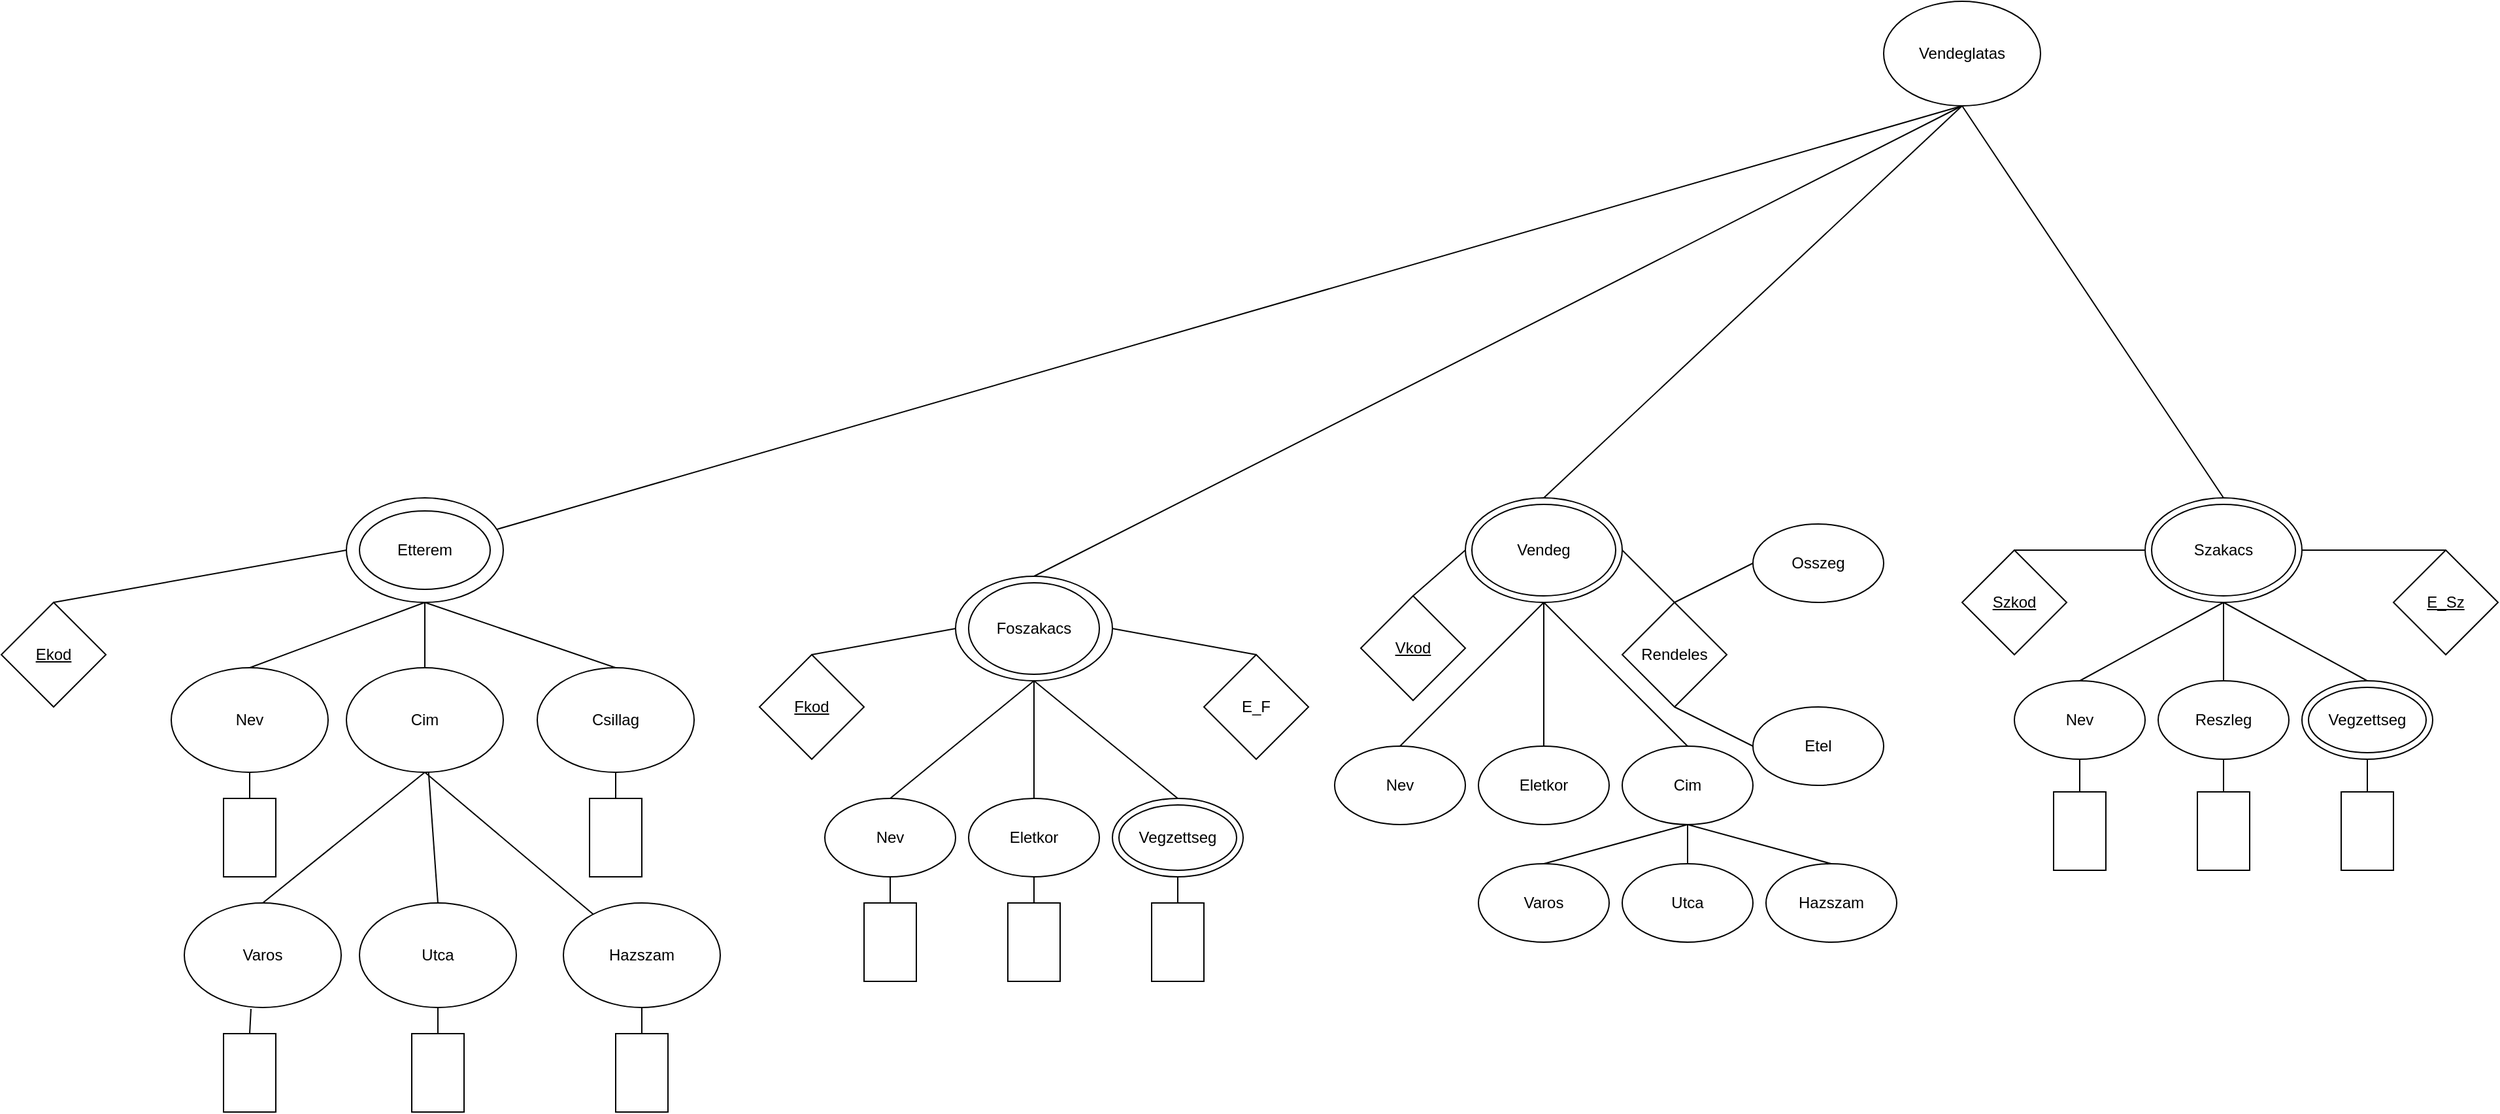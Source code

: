 <mxfile version="24.7.17">
  <diagram name="1 oldal" id="AN7t7Ss8iEj-UZnxhp5L">
    <mxGraphModel dx="2049" dy="2283" grid="1" gridSize="10" guides="1" tooltips="1" connect="1" arrows="1" fold="1" page="1" pageScale="1" pageWidth="827" pageHeight="1169" math="0" shadow="0">
      <root>
        <mxCell id="0" />
        <mxCell id="1" parent="0" />
        <mxCell id="NrB0j8px4sff5QS8ZG-y-1" value="Etterem" style="ellipse;whiteSpace=wrap;html=1;" vertex="1" parent="1">
          <mxGeometry x="354" y="150" width="120" height="80" as="geometry" />
        </mxCell>
        <mxCell id="NrB0j8px4sff5QS8ZG-y-2" value="Etterem" style="ellipse;whiteSpace=wrap;html=1;" vertex="1" parent="1">
          <mxGeometry x="364" y="160" width="100" height="60" as="geometry" />
        </mxCell>
        <mxCell id="NrB0j8px4sff5QS8ZG-y-3" value="&lt;u&gt;Ekod&lt;/u&gt;" style="rhombus;whiteSpace=wrap;html=1;" vertex="1" parent="1">
          <mxGeometry x="90" y="230" width="80" height="80" as="geometry" />
        </mxCell>
        <mxCell id="NrB0j8px4sff5QS8ZG-y-4" value="Cim" style="ellipse;whiteSpace=wrap;html=1;" vertex="1" parent="1">
          <mxGeometry x="354" y="280" width="120" height="80" as="geometry" />
        </mxCell>
        <mxCell id="NrB0j8px4sff5QS8ZG-y-5" value="Nev" style="ellipse;whiteSpace=wrap;html=1;" vertex="1" parent="1">
          <mxGeometry x="220" y="280" width="120" height="80" as="geometry" />
        </mxCell>
        <mxCell id="NrB0j8px4sff5QS8ZG-y-6" value="Csillag" style="ellipse;whiteSpace=wrap;html=1;" vertex="1" parent="1">
          <mxGeometry x="500" y="280" width="120" height="80" as="geometry" />
        </mxCell>
        <mxCell id="NrB0j8px4sff5QS8ZG-y-7" value="Hazszam" style="ellipse;whiteSpace=wrap;html=1;" vertex="1" parent="1">
          <mxGeometry x="520" y="460" width="120" height="80" as="geometry" />
        </mxCell>
        <mxCell id="NrB0j8px4sff5QS8ZG-y-8" value="Utca" style="ellipse;whiteSpace=wrap;html=1;" vertex="1" parent="1">
          <mxGeometry x="364" y="460" width="120" height="80" as="geometry" />
        </mxCell>
        <mxCell id="NrB0j8px4sff5QS8ZG-y-9" value="Varos" style="ellipse;whiteSpace=wrap;html=1;" vertex="1" parent="1">
          <mxGeometry x="230" y="460" width="120" height="80" as="geometry" />
        </mxCell>
        <mxCell id="NrB0j8px4sff5QS8ZG-y-10" value="" style="endArrow=none;html=1;rounded=0;entryX=0.5;entryY=1;entryDx=0;entryDy=0;exitX=0.5;exitY=0;exitDx=0;exitDy=0;" edge="1" parent="1" source="NrB0j8px4sff5QS8ZG-y-9" target="NrB0j8px4sff5QS8ZG-y-4">
          <mxGeometry width="50" height="50" relative="1" as="geometry">
            <mxPoint x="344" y="490" as="sourcePoint" />
            <mxPoint x="394" y="440" as="targetPoint" />
          </mxGeometry>
        </mxCell>
        <mxCell id="NrB0j8px4sff5QS8ZG-y-11" value="" style="endArrow=none;html=1;rounded=0;exitX=0.5;exitY=0;exitDx=0;exitDy=0;" edge="1" parent="1" source="NrB0j8px4sff5QS8ZG-y-8" target="NrB0j8px4sff5QS8ZG-y-4">
          <mxGeometry width="50" height="50" relative="1" as="geometry">
            <mxPoint x="390" y="430" as="sourcePoint" />
            <mxPoint x="440" y="380" as="targetPoint" />
          </mxGeometry>
        </mxCell>
        <mxCell id="NrB0j8px4sff5QS8ZG-y-12" value="" style="endArrow=none;html=1;rounded=0;exitX=0.5;exitY=1;exitDx=0;exitDy=0;" edge="1" parent="1" source="NrB0j8px4sff5QS8ZG-y-4" target="NrB0j8px4sff5QS8ZG-y-7">
          <mxGeometry width="50" height="50" relative="1" as="geometry">
            <mxPoint x="410" y="440" as="sourcePoint" />
            <mxPoint x="440" y="380" as="targetPoint" />
          </mxGeometry>
        </mxCell>
        <mxCell id="NrB0j8px4sff5QS8ZG-y-13" value="" style="endArrow=none;html=1;rounded=0;entryX=0.5;entryY=1;entryDx=0;entryDy=0;exitX=0.5;exitY=0;exitDx=0;exitDy=0;" edge="1" parent="1" source="NrB0j8px4sff5QS8ZG-y-6" target="NrB0j8px4sff5QS8ZG-y-1">
          <mxGeometry width="50" height="50" relative="1" as="geometry">
            <mxPoint x="390" y="430" as="sourcePoint" />
            <mxPoint x="440" y="380" as="targetPoint" />
          </mxGeometry>
        </mxCell>
        <mxCell id="NrB0j8px4sff5QS8ZG-y-14" value="" style="endArrow=none;html=1;rounded=0;entryX=0.5;entryY=1;entryDx=0;entryDy=0;exitX=0.5;exitY=0;exitDx=0;exitDy=0;" edge="1" parent="1" source="NrB0j8px4sff5QS8ZG-y-4" target="NrB0j8px4sff5QS8ZG-y-1">
          <mxGeometry width="50" height="50" relative="1" as="geometry">
            <mxPoint x="390" y="430" as="sourcePoint" />
            <mxPoint x="440" y="380" as="targetPoint" />
          </mxGeometry>
        </mxCell>
        <mxCell id="NrB0j8px4sff5QS8ZG-y-15" value="" style="endArrow=none;html=1;rounded=0;entryX=0.5;entryY=1;entryDx=0;entryDy=0;exitX=0.5;exitY=0;exitDx=0;exitDy=0;" edge="1" parent="1" source="NrB0j8px4sff5QS8ZG-y-5" target="NrB0j8px4sff5QS8ZG-y-1">
          <mxGeometry width="50" height="50" relative="1" as="geometry">
            <mxPoint x="390" y="430" as="sourcePoint" />
            <mxPoint x="440" y="380" as="targetPoint" />
          </mxGeometry>
        </mxCell>
        <mxCell id="NrB0j8px4sff5QS8ZG-y-16" value="" style="endArrow=none;html=1;rounded=0;entryX=0;entryY=0.5;entryDx=0;entryDy=0;exitX=0.5;exitY=0;exitDx=0;exitDy=0;" edge="1" parent="1" source="NrB0j8px4sff5QS8ZG-y-3" target="NrB0j8px4sff5QS8ZG-y-1">
          <mxGeometry width="50" height="50" relative="1" as="geometry">
            <mxPoint x="390" y="430" as="sourcePoint" />
            <mxPoint x="440" y="380" as="targetPoint" />
          </mxGeometry>
        </mxCell>
        <mxCell id="NrB0j8px4sff5QS8ZG-y-19" value="" style="rounded=0;whiteSpace=wrap;html=1;" vertex="1" parent="1">
          <mxGeometry x="540" y="380" width="40" height="60" as="geometry" />
        </mxCell>
        <mxCell id="NrB0j8px4sff5QS8ZG-y-20" value="" style="rounded=0;whiteSpace=wrap;html=1;" vertex="1" parent="1">
          <mxGeometry x="260" y="380" width="40" height="60" as="geometry" />
        </mxCell>
        <mxCell id="NrB0j8px4sff5QS8ZG-y-21" value="" style="rounded=0;whiteSpace=wrap;html=1;" vertex="1" parent="1">
          <mxGeometry x="260" y="560" width="40" height="60" as="geometry" />
        </mxCell>
        <mxCell id="NrB0j8px4sff5QS8ZG-y-22" value="" style="rounded=0;whiteSpace=wrap;html=1;" vertex="1" parent="1">
          <mxGeometry x="404" y="560" width="40" height="60" as="geometry" />
        </mxCell>
        <mxCell id="NrB0j8px4sff5QS8ZG-y-23" value="" style="rounded=0;whiteSpace=wrap;html=1;" vertex="1" parent="1">
          <mxGeometry x="560" y="560" width="40" height="60" as="geometry" />
        </mxCell>
        <mxCell id="NrB0j8px4sff5QS8ZG-y-24" value="" style="endArrow=none;html=1;rounded=0;exitX=0.5;exitY=0;exitDx=0;exitDy=0;entryX=0.425;entryY=1.013;entryDx=0;entryDy=0;entryPerimeter=0;" edge="1" parent="1" source="NrB0j8px4sff5QS8ZG-y-21" target="NrB0j8px4sff5QS8ZG-y-9">
          <mxGeometry width="50" height="50" relative="1" as="geometry">
            <mxPoint x="390" y="430" as="sourcePoint" />
            <mxPoint x="440" y="380" as="targetPoint" />
          </mxGeometry>
        </mxCell>
        <mxCell id="NrB0j8px4sff5QS8ZG-y-25" value="" style="endArrow=none;html=1;rounded=0;exitX=0.5;exitY=0;exitDx=0;exitDy=0;entryX=0.5;entryY=1;entryDx=0;entryDy=0;" edge="1" parent="1" source="NrB0j8px4sff5QS8ZG-y-22" target="NrB0j8px4sff5QS8ZG-y-8">
          <mxGeometry width="50" height="50" relative="1" as="geometry">
            <mxPoint x="390" y="430" as="sourcePoint" />
            <mxPoint x="440" y="380" as="targetPoint" />
          </mxGeometry>
        </mxCell>
        <mxCell id="NrB0j8px4sff5QS8ZG-y-26" value="" style="endArrow=none;html=1;rounded=0;entryX=0.5;entryY=1;entryDx=0;entryDy=0;exitX=0.5;exitY=0;exitDx=0;exitDy=0;" edge="1" parent="1" source="NrB0j8px4sff5QS8ZG-y-23" target="NrB0j8px4sff5QS8ZG-y-7">
          <mxGeometry width="50" height="50" relative="1" as="geometry">
            <mxPoint x="510" y="590" as="sourcePoint" />
            <mxPoint x="560" y="540" as="targetPoint" />
          </mxGeometry>
        </mxCell>
        <mxCell id="NrB0j8px4sff5QS8ZG-y-27" value="" style="endArrow=none;html=1;rounded=0;exitX=0.5;exitY=0;exitDx=0;exitDy=0;entryX=0.5;entryY=1;entryDx=0;entryDy=0;" edge="1" parent="1" source="NrB0j8px4sff5QS8ZG-y-19" target="NrB0j8px4sff5QS8ZG-y-6">
          <mxGeometry width="50" height="50" relative="1" as="geometry">
            <mxPoint x="484" y="410" as="sourcePoint" />
            <mxPoint x="534" y="360" as="targetPoint" />
          </mxGeometry>
        </mxCell>
        <mxCell id="NrB0j8px4sff5QS8ZG-y-28" value="" style="endArrow=none;html=1;rounded=0;exitX=0.5;exitY=0;exitDx=0;exitDy=0;entryX=0.5;entryY=1;entryDx=0;entryDy=0;" edge="1" parent="1" source="NrB0j8px4sff5QS8ZG-y-20" target="NrB0j8px4sff5QS8ZG-y-5">
          <mxGeometry width="50" height="50" relative="1" as="geometry">
            <mxPoint x="314" y="390" as="sourcePoint" />
            <mxPoint x="364" y="340" as="targetPoint" />
          </mxGeometry>
        </mxCell>
        <mxCell id="NrB0j8px4sff5QS8ZG-y-31" value="Vendeglatas" style="ellipse;whiteSpace=wrap;html=1;" vertex="1" parent="1">
          <mxGeometry x="1530" y="-230" width="120" height="80" as="geometry" />
        </mxCell>
        <mxCell id="NrB0j8px4sff5QS8ZG-y-32" value="" style="endArrow=none;html=1;rounded=0;entryX=0.5;entryY=1;entryDx=0;entryDy=0;" edge="1" parent="1" source="NrB0j8px4sff5QS8ZG-y-1" target="NrB0j8px4sff5QS8ZG-y-31">
          <mxGeometry width="50" height="50" relative="1" as="geometry">
            <mxPoint x="500" y="140" as="sourcePoint" />
            <mxPoint x="550" y="90" as="targetPoint" />
          </mxGeometry>
        </mxCell>
        <mxCell id="NrB0j8px4sff5QS8ZG-y-33" value="" style="ellipse;whiteSpace=wrap;html=1;" vertex="1" parent="1">
          <mxGeometry x="820" y="210" width="120" height="80" as="geometry" />
        </mxCell>
        <mxCell id="NrB0j8px4sff5QS8ZG-y-34" value="Foszakacs" style="ellipse;whiteSpace=wrap;html=1;" vertex="1" parent="1">
          <mxGeometry x="830" y="215" width="100" height="70" as="geometry" />
        </mxCell>
        <mxCell id="NrB0j8px4sff5QS8ZG-y-35" value="&lt;u&gt;Fkod&lt;/u&gt;" style="rhombus;whiteSpace=wrap;html=1;" vertex="1" parent="1">
          <mxGeometry x="670" y="270" width="80" height="80" as="geometry" />
        </mxCell>
        <mxCell id="NrB0j8px4sff5QS8ZG-y-36" value="" style="endArrow=none;html=1;rounded=0;exitX=0.5;exitY=0;exitDx=0;exitDy=0;entryX=0;entryY=0.5;entryDx=0;entryDy=0;" edge="1" parent="1" source="NrB0j8px4sff5QS8ZG-y-35" target="NrB0j8px4sff5QS8ZG-y-33">
          <mxGeometry width="50" height="50" relative="1" as="geometry">
            <mxPoint x="810" y="230" as="sourcePoint" />
            <mxPoint x="860" y="180" as="targetPoint" />
          </mxGeometry>
        </mxCell>
        <mxCell id="NrB0j8px4sff5QS8ZG-y-37" value="E_F" style="rhombus;whiteSpace=wrap;html=1;" vertex="1" parent="1">
          <mxGeometry x="1010" y="270" width="80" height="80" as="geometry" />
        </mxCell>
        <mxCell id="NrB0j8px4sff5QS8ZG-y-38" value="" style="endArrow=none;html=1;rounded=0;entryX=0.5;entryY=0;entryDx=0;entryDy=0;exitX=1;exitY=0.5;exitDx=0;exitDy=0;" edge="1" parent="1" source="NrB0j8px4sff5QS8ZG-y-33" target="NrB0j8px4sff5QS8ZG-y-37">
          <mxGeometry width="50" height="50" relative="1" as="geometry">
            <mxPoint x="810" y="230" as="sourcePoint" />
            <mxPoint x="860" y="180" as="targetPoint" />
          </mxGeometry>
        </mxCell>
        <mxCell id="NrB0j8px4sff5QS8ZG-y-41" value="" style="ellipse;whiteSpace=wrap;html=1;" vertex="1" parent="1">
          <mxGeometry x="940" y="380" width="100" height="60" as="geometry" />
        </mxCell>
        <mxCell id="NrB0j8px4sff5QS8ZG-y-42" value="Eletkor" style="ellipse;whiteSpace=wrap;html=1;" vertex="1" parent="1">
          <mxGeometry x="830" y="380" width="100" height="60" as="geometry" />
        </mxCell>
        <mxCell id="NrB0j8px4sff5QS8ZG-y-43" value="Nev" style="ellipse;whiteSpace=wrap;html=1;" vertex="1" parent="1">
          <mxGeometry x="720" y="380" width="100" height="60" as="geometry" />
        </mxCell>
        <mxCell id="NrB0j8px4sff5QS8ZG-y-44" value="" style="endArrow=none;html=1;rounded=0;entryX=0.5;entryY=1;entryDx=0;entryDy=0;exitX=0.5;exitY=0;exitDx=0;exitDy=0;" edge="1" parent="1" source="NrB0j8px4sff5QS8ZG-y-43" target="NrB0j8px4sff5QS8ZG-y-33">
          <mxGeometry width="50" height="50" relative="1" as="geometry">
            <mxPoint x="810" y="400" as="sourcePoint" />
            <mxPoint x="860" y="350" as="targetPoint" />
          </mxGeometry>
        </mxCell>
        <mxCell id="NrB0j8px4sff5QS8ZG-y-45" value="" style="endArrow=none;html=1;rounded=0;entryX=0.5;entryY=1;entryDx=0;entryDy=0;exitX=0.5;exitY=0;exitDx=0;exitDy=0;" edge="1" parent="1" source="NrB0j8px4sff5QS8ZG-y-41" target="NrB0j8px4sff5QS8ZG-y-33">
          <mxGeometry width="50" height="50" relative="1" as="geometry">
            <mxPoint x="810" y="400" as="sourcePoint" />
            <mxPoint x="860" y="350" as="targetPoint" />
          </mxGeometry>
        </mxCell>
        <mxCell id="NrB0j8px4sff5QS8ZG-y-46" value="" style="endArrow=none;html=1;rounded=0;entryX=0.5;entryY=1;entryDx=0;entryDy=0;exitX=0.5;exitY=0;exitDx=0;exitDy=0;" edge="1" parent="1" source="NrB0j8px4sff5QS8ZG-y-42" target="NrB0j8px4sff5QS8ZG-y-33">
          <mxGeometry width="50" height="50" relative="1" as="geometry">
            <mxPoint x="810" y="400" as="sourcePoint" />
            <mxPoint x="860" y="350" as="targetPoint" />
          </mxGeometry>
        </mxCell>
        <mxCell id="NrB0j8px4sff5QS8ZG-y-47" value="Vegzettseg" style="ellipse;whiteSpace=wrap;html=1;" vertex="1" parent="1">
          <mxGeometry x="945" y="385" width="90" height="50" as="geometry" />
        </mxCell>
        <mxCell id="NrB0j8px4sff5QS8ZG-y-49" value="" style="rounded=0;whiteSpace=wrap;html=1;" vertex="1" parent="1">
          <mxGeometry x="970" y="460" width="40" height="60" as="geometry" />
        </mxCell>
        <mxCell id="NrB0j8px4sff5QS8ZG-y-50" value="" style="rounded=0;whiteSpace=wrap;html=1;" vertex="1" parent="1">
          <mxGeometry x="860" y="460" width="40" height="60" as="geometry" />
        </mxCell>
        <mxCell id="NrB0j8px4sff5QS8ZG-y-51" value="" style="rounded=0;whiteSpace=wrap;html=1;" vertex="1" parent="1">
          <mxGeometry x="750" y="460" width="40" height="60" as="geometry" />
        </mxCell>
        <mxCell id="NrB0j8px4sff5QS8ZG-y-52" value="" style="endArrow=none;html=1;rounded=0;exitX=0.5;exitY=0;exitDx=0;exitDy=0;entryX=0.5;entryY=1;entryDx=0;entryDy=0;" edge="1" parent="1" source="NrB0j8px4sff5QS8ZG-y-51" target="NrB0j8px4sff5QS8ZG-y-43">
          <mxGeometry width="50" height="50" relative="1" as="geometry">
            <mxPoint x="810" y="400" as="sourcePoint" />
            <mxPoint x="860" y="350" as="targetPoint" />
          </mxGeometry>
        </mxCell>
        <mxCell id="NrB0j8px4sff5QS8ZG-y-53" value="" style="endArrow=none;html=1;rounded=0;exitX=0.5;exitY=0;exitDx=0;exitDy=0;entryX=0.5;entryY=1;entryDx=0;entryDy=0;" edge="1" parent="1" source="NrB0j8px4sff5QS8ZG-y-50" target="NrB0j8px4sff5QS8ZG-y-42">
          <mxGeometry width="50" height="50" relative="1" as="geometry">
            <mxPoint x="810" y="400" as="sourcePoint" />
            <mxPoint x="860" y="350" as="targetPoint" />
          </mxGeometry>
        </mxCell>
        <mxCell id="NrB0j8px4sff5QS8ZG-y-54" value="" style="endArrow=none;html=1;rounded=0;exitX=0.5;exitY=0;exitDx=0;exitDy=0;entryX=0.5;entryY=1;entryDx=0;entryDy=0;" edge="1" parent="1" source="NrB0j8px4sff5QS8ZG-y-49" target="NrB0j8px4sff5QS8ZG-y-41">
          <mxGeometry width="50" height="50" relative="1" as="geometry">
            <mxPoint x="810" y="400" as="sourcePoint" />
            <mxPoint x="860" y="350" as="targetPoint" />
          </mxGeometry>
        </mxCell>
        <mxCell id="NrB0j8px4sff5QS8ZG-y-55" value="" style="endArrow=none;html=1;rounded=0;exitX=0.5;exitY=0;exitDx=0;exitDy=0;entryX=0.5;entryY=1;entryDx=0;entryDy=0;" edge="1" parent="1" source="NrB0j8px4sff5QS8ZG-y-33" target="NrB0j8px4sff5QS8ZG-y-31">
          <mxGeometry width="50" height="50" relative="1" as="geometry">
            <mxPoint x="830" y="215" as="sourcePoint" />
            <mxPoint x="1540" y="-145" as="targetPoint" />
          </mxGeometry>
        </mxCell>
        <mxCell id="NrB0j8px4sff5QS8ZG-y-56" value="" style="ellipse;whiteSpace=wrap;html=1;" vertex="1" parent="1">
          <mxGeometry x="1210" y="150" width="120" height="80" as="geometry" />
        </mxCell>
        <mxCell id="NrB0j8px4sff5QS8ZG-y-57" value="Vendeg" style="ellipse;whiteSpace=wrap;html=1;" vertex="1" parent="1">
          <mxGeometry x="1215" y="155" width="110" height="70" as="geometry" />
        </mxCell>
        <mxCell id="NrB0j8px4sff5QS8ZG-y-58" value="&lt;u&gt;Vkod&lt;/u&gt;" style="rhombus;whiteSpace=wrap;html=1;" vertex="1" parent="1">
          <mxGeometry x="1130" y="225" width="80" height="80" as="geometry" />
        </mxCell>
        <mxCell id="NrB0j8px4sff5QS8ZG-y-59" value="Rendeles" style="rhombus;whiteSpace=wrap;html=1;" vertex="1" parent="1">
          <mxGeometry x="1330" y="230" width="80" height="80" as="geometry" />
        </mxCell>
        <mxCell id="NrB0j8px4sff5QS8ZG-y-60" value="" style="endArrow=none;html=1;rounded=0;entryX=0;entryY=0.5;entryDx=0;entryDy=0;exitX=0.5;exitY=0;exitDx=0;exitDy=0;" edge="1" parent="1" source="NrB0j8px4sff5QS8ZG-y-58" target="NrB0j8px4sff5QS8ZG-y-56">
          <mxGeometry width="50" height="50" relative="1" as="geometry">
            <mxPoint x="1040" y="400" as="sourcePoint" />
            <mxPoint x="1090" y="350" as="targetPoint" />
          </mxGeometry>
        </mxCell>
        <mxCell id="NrB0j8px4sff5QS8ZG-y-61" value="" style="endArrow=none;html=1;rounded=0;entryX=1;entryY=0.5;entryDx=0;entryDy=0;exitX=0.5;exitY=0;exitDx=0;exitDy=0;" edge="1" parent="1" source="NrB0j8px4sff5QS8ZG-y-59" target="NrB0j8px4sff5QS8ZG-y-56">
          <mxGeometry width="50" height="50" relative="1" as="geometry">
            <mxPoint x="1040" y="400" as="sourcePoint" />
            <mxPoint x="1090" y="350" as="targetPoint" />
          </mxGeometry>
        </mxCell>
        <mxCell id="NrB0j8px4sff5QS8ZG-y-63" value="Eletkor" style="ellipse;whiteSpace=wrap;html=1;" vertex="1" parent="1">
          <mxGeometry x="1220" y="340" width="100" height="60" as="geometry" />
        </mxCell>
        <mxCell id="NrB0j8px4sff5QS8ZG-y-64" value="Nev" style="ellipse;whiteSpace=wrap;html=1;" vertex="1" parent="1">
          <mxGeometry x="1110" y="340" width="100" height="60" as="geometry" />
        </mxCell>
        <mxCell id="NrB0j8px4sff5QS8ZG-y-65" value="Cim" style="ellipse;whiteSpace=wrap;html=1;" vertex="1" parent="1">
          <mxGeometry x="1330" y="340" width="100" height="60" as="geometry" />
        </mxCell>
        <mxCell id="NrB0j8px4sff5QS8ZG-y-66" value="" style="endArrow=none;html=1;rounded=0;entryX=0.5;entryY=1;entryDx=0;entryDy=0;exitX=0.5;exitY=0;exitDx=0;exitDy=0;" edge="1" parent="1" source="NrB0j8px4sff5QS8ZG-y-64" target="NrB0j8px4sff5QS8ZG-y-56">
          <mxGeometry width="50" height="50" relative="1" as="geometry">
            <mxPoint x="1040" y="400" as="sourcePoint" />
            <mxPoint x="1090" y="350" as="targetPoint" />
          </mxGeometry>
        </mxCell>
        <mxCell id="NrB0j8px4sff5QS8ZG-y-67" value="" style="endArrow=none;html=1;rounded=0;entryX=0.5;entryY=1;entryDx=0;entryDy=0;exitX=0.5;exitY=0;exitDx=0;exitDy=0;" edge="1" parent="1" source="NrB0j8px4sff5QS8ZG-y-63" target="NrB0j8px4sff5QS8ZG-y-56">
          <mxGeometry width="50" height="50" relative="1" as="geometry">
            <mxPoint x="1040" y="400" as="sourcePoint" />
            <mxPoint x="1090" y="350" as="targetPoint" />
          </mxGeometry>
        </mxCell>
        <mxCell id="NrB0j8px4sff5QS8ZG-y-68" value="" style="endArrow=none;html=1;rounded=0;entryX=0.5;entryY=1;entryDx=0;entryDy=0;exitX=0.5;exitY=0;exitDx=0;exitDy=0;" edge="1" parent="1" source="NrB0j8px4sff5QS8ZG-y-65" target="NrB0j8px4sff5QS8ZG-y-56">
          <mxGeometry width="50" height="50" relative="1" as="geometry">
            <mxPoint x="1040" y="400" as="sourcePoint" />
            <mxPoint x="1090" y="350" as="targetPoint" />
          </mxGeometry>
        </mxCell>
        <mxCell id="NrB0j8px4sff5QS8ZG-y-69" value="Hazszam" style="ellipse;whiteSpace=wrap;html=1;" vertex="1" parent="1">
          <mxGeometry x="1440" y="430" width="100" height="60" as="geometry" />
        </mxCell>
        <mxCell id="NrB0j8px4sff5QS8ZG-y-70" value="Varos" style="ellipse;whiteSpace=wrap;html=1;" vertex="1" parent="1">
          <mxGeometry x="1220" y="430" width="100" height="60" as="geometry" />
        </mxCell>
        <mxCell id="NrB0j8px4sff5QS8ZG-y-71" value="Utca" style="ellipse;whiteSpace=wrap;html=1;" vertex="1" parent="1">
          <mxGeometry x="1330" y="430" width="100" height="60" as="geometry" />
        </mxCell>
        <mxCell id="NrB0j8px4sff5QS8ZG-y-72" value="" style="endArrow=none;html=1;rounded=0;entryX=0.5;entryY=1;entryDx=0;entryDy=0;exitX=0.5;exitY=0;exitDx=0;exitDy=0;" edge="1" parent="1" source="NrB0j8px4sff5QS8ZG-y-70" target="NrB0j8px4sff5QS8ZG-y-65">
          <mxGeometry width="50" height="50" relative="1" as="geometry">
            <mxPoint x="1040" y="400" as="sourcePoint" />
            <mxPoint x="1090" y="350" as="targetPoint" />
          </mxGeometry>
        </mxCell>
        <mxCell id="NrB0j8px4sff5QS8ZG-y-73" value="" style="endArrow=none;html=1;rounded=0;entryX=0.5;entryY=1;entryDx=0;entryDy=0;exitX=0.5;exitY=0;exitDx=0;exitDy=0;" edge="1" parent="1" source="NrB0j8px4sff5QS8ZG-y-69" target="NrB0j8px4sff5QS8ZG-y-65">
          <mxGeometry width="50" height="50" relative="1" as="geometry">
            <mxPoint x="1040" y="400" as="sourcePoint" />
            <mxPoint x="1090" y="350" as="targetPoint" />
          </mxGeometry>
        </mxCell>
        <mxCell id="NrB0j8px4sff5QS8ZG-y-74" value="" style="endArrow=none;html=1;rounded=0;entryX=0.5;entryY=1;entryDx=0;entryDy=0;exitX=0.5;exitY=0;exitDx=0;exitDy=0;" edge="1" parent="1" source="NrB0j8px4sff5QS8ZG-y-71" target="NrB0j8px4sff5QS8ZG-y-65">
          <mxGeometry width="50" height="50" relative="1" as="geometry">
            <mxPoint x="1040" y="400" as="sourcePoint" />
            <mxPoint x="1090" y="350" as="targetPoint" />
          </mxGeometry>
        </mxCell>
        <mxCell id="NrB0j8px4sff5QS8ZG-y-75" value="Etel" style="ellipse;whiteSpace=wrap;html=1;" vertex="1" parent="1">
          <mxGeometry x="1430" y="310" width="100" height="60" as="geometry" />
        </mxCell>
        <mxCell id="NrB0j8px4sff5QS8ZG-y-76" value="Osszeg" style="ellipse;whiteSpace=wrap;html=1;" vertex="1" parent="1">
          <mxGeometry x="1430" y="170" width="100" height="60" as="geometry" />
        </mxCell>
        <mxCell id="NrB0j8px4sff5QS8ZG-y-77" value="" style="endArrow=none;html=1;rounded=0;entryX=0;entryY=0.5;entryDx=0;entryDy=0;exitX=0.5;exitY=0;exitDx=0;exitDy=0;" edge="1" parent="1" source="NrB0j8px4sff5QS8ZG-y-59" target="NrB0j8px4sff5QS8ZG-y-76">
          <mxGeometry width="50" height="50" relative="1" as="geometry">
            <mxPoint x="1040" y="400" as="sourcePoint" />
            <mxPoint x="1090" y="350" as="targetPoint" />
          </mxGeometry>
        </mxCell>
        <mxCell id="NrB0j8px4sff5QS8ZG-y-78" value="" style="endArrow=none;html=1;rounded=0;entryX=0.5;entryY=1;entryDx=0;entryDy=0;exitX=0;exitY=0.5;exitDx=0;exitDy=0;" edge="1" parent="1" source="NrB0j8px4sff5QS8ZG-y-75" target="NrB0j8px4sff5QS8ZG-y-59">
          <mxGeometry width="50" height="50" relative="1" as="geometry">
            <mxPoint x="1040" y="400" as="sourcePoint" />
            <mxPoint x="1090" y="350" as="targetPoint" />
          </mxGeometry>
        </mxCell>
        <mxCell id="NrB0j8px4sff5QS8ZG-y-79" value="" style="endArrow=none;html=1;rounded=0;entryX=0.5;entryY=1;entryDx=0;entryDy=0;exitX=0.5;exitY=0;exitDx=0;exitDy=0;" edge="1" parent="1" source="NrB0j8px4sff5QS8ZG-y-56" target="NrB0j8px4sff5QS8ZG-y-31">
          <mxGeometry width="50" height="50" relative="1" as="geometry">
            <mxPoint x="1200" y="150" as="sourcePoint" />
            <mxPoint x="1250" y="100" as="targetPoint" />
          </mxGeometry>
        </mxCell>
        <mxCell id="NrB0j8px4sff5QS8ZG-y-81" value="" style="ellipse;whiteSpace=wrap;html=1;" vertex="1" parent="1">
          <mxGeometry x="1730" y="150" width="120" height="80" as="geometry" />
        </mxCell>
        <mxCell id="NrB0j8px4sff5QS8ZG-y-82" value="Szakacs" style="ellipse;whiteSpace=wrap;html=1;" vertex="1" parent="1">
          <mxGeometry x="1735" y="155" width="110" height="70" as="geometry" />
        </mxCell>
        <mxCell id="NrB0j8px4sff5QS8ZG-y-83" value="&lt;u&gt;Szkod&lt;/u&gt;" style="rhombus;whiteSpace=wrap;html=1;" vertex="1" parent="1">
          <mxGeometry x="1590" y="190" width="80" height="80" as="geometry" />
        </mxCell>
        <mxCell id="NrB0j8px4sff5QS8ZG-y-85" value="&lt;u&gt;E_Sz&lt;/u&gt;" style="rhombus;whiteSpace=wrap;html=1;" vertex="1" parent="1">
          <mxGeometry x="1920" y="190" width="80" height="80" as="geometry" />
        </mxCell>
        <mxCell id="NrB0j8px4sff5QS8ZG-y-86" value="" style="endArrow=none;html=1;rounded=0;exitX=0.5;exitY=0;exitDx=0;exitDy=0;entryX=1;entryY=0.5;entryDx=0;entryDy=0;" edge="1" parent="1" source="NrB0j8px4sff5QS8ZG-y-85" target="NrB0j8px4sff5QS8ZG-y-81">
          <mxGeometry width="50" height="50" relative="1" as="geometry">
            <mxPoint x="1500" y="160" as="sourcePoint" />
            <mxPoint x="1550" y="110" as="targetPoint" />
          </mxGeometry>
        </mxCell>
        <mxCell id="NrB0j8px4sff5QS8ZG-y-87" value="" style="endArrow=none;html=1;rounded=0;exitX=0.5;exitY=0;exitDx=0;exitDy=0;entryX=0;entryY=0.5;entryDx=0;entryDy=0;" edge="1" parent="1" source="NrB0j8px4sff5QS8ZG-y-83" target="NrB0j8px4sff5QS8ZG-y-81">
          <mxGeometry width="50" height="50" relative="1" as="geometry">
            <mxPoint x="1500" y="160" as="sourcePoint" />
            <mxPoint x="1550" y="110" as="targetPoint" />
          </mxGeometry>
        </mxCell>
        <mxCell id="NrB0j8px4sff5QS8ZG-y-88" value="Nev" style="ellipse;whiteSpace=wrap;html=1;" vertex="1" parent="1">
          <mxGeometry x="1850" y="290" width="100" height="60" as="geometry" />
        </mxCell>
        <mxCell id="NrB0j8px4sff5QS8ZG-y-89" value="Nev" style="ellipse;whiteSpace=wrap;html=1;" vertex="1" parent="1">
          <mxGeometry x="1630" y="290" width="100" height="60" as="geometry" />
        </mxCell>
        <mxCell id="NrB0j8px4sff5QS8ZG-y-90" value="Reszleg" style="ellipse;whiteSpace=wrap;html=1;" vertex="1" parent="1">
          <mxGeometry x="1740" y="290" width="100" height="60" as="geometry" />
        </mxCell>
        <mxCell id="NrB0j8px4sff5QS8ZG-y-91" value="" style="endArrow=none;html=1;rounded=0;exitX=0.5;exitY=0;exitDx=0;exitDy=0;entryX=0.5;entryY=1;entryDx=0;entryDy=0;" edge="1" parent="1" source="NrB0j8px4sff5QS8ZG-y-88" target="NrB0j8px4sff5QS8ZG-y-81">
          <mxGeometry width="50" height="50" relative="1" as="geometry">
            <mxPoint x="1500" y="160" as="sourcePoint" />
            <mxPoint x="1550" y="110" as="targetPoint" />
          </mxGeometry>
        </mxCell>
        <mxCell id="NrB0j8px4sff5QS8ZG-y-92" value="" style="endArrow=none;html=1;rounded=0;exitX=0.5;exitY=0;exitDx=0;exitDy=0;entryX=0.5;entryY=1;entryDx=0;entryDy=0;" edge="1" parent="1" source="NrB0j8px4sff5QS8ZG-y-90" target="NrB0j8px4sff5QS8ZG-y-81">
          <mxGeometry width="50" height="50" relative="1" as="geometry">
            <mxPoint x="1500" y="160" as="sourcePoint" />
            <mxPoint x="1550" y="110" as="targetPoint" />
          </mxGeometry>
        </mxCell>
        <mxCell id="NrB0j8px4sff5QS8ZG-y-93" value="" style="endArrow=none;html=1;rounded=0;exitX=0.5;exitY=0;exitDx=0;exitDy=0;entryX=0.5;entryY=1;entryDx=0;entryDy=0;" edge="1" parent="1" source="NrB0j8px4sff5QS8ZG-y-89" target="NrB0j8px4sff5QS8ZG-y-81">
          <mxGeometry width="50" height="50" relative="1" as="geometry">
            <mxPoint x="1500" y="160" as="sourcePoint" />
            <mxPoint x="1550" y="110" as="targetPoint" />
          </mxGeometry>
        </mxCell>
        <mxCell id="NrB0j8px4sff5QS8ZG-y-94" value="Vegzettseg" style="ellipse;whiteSpace=wrap;html=1;" vertex="1" parent="1">
          <mxGeometry x="1855" y="295" width="90" height="50" as="geometry" />
        </mxCell>
        <mxCell id="NrB0j8px4sff5QS8ZG-y-95" value="" style="endArrow=none;html=1;rounded=0;entryX=0.5;entryY=1;entryDx=0;entryDy=0;exitX=0.5;exitY=0;exitDx=0;exitDy=0;" edge="1" parent="1" source="NrB0j8px4sff5QS8ZG-y-81" target="NrB0j8px4sff5QS8ZG-y-31">
          <mxGeometry width="50" height="50" relative="1" as="geometry">
            <mxPoint x="1500" y="160" as="sourcePoint" />
            <mxPoint x="1550" y="110" as="targetPoint" />
          </mxGeometry>
        </mxCell>
        <mxCell id="NrB0j8px4sff5QS8ZG-y-96" value="" style="rounded=0;whiteSpace=wrap;html=1;" vertex="1" parent="1">
          <mxGeometry x="1880" y="375" width="40" height="60" as="geometry" />
        </mxCell>
        <mxCell id="NrB0j8px4sff5QS8ZG-y-97" value="" style="rounded=0;whiteSpace=wrap;html=1;" vertex="1" parent="1">
          <mxGeometry x="1770" y="375" width="40" height="60" as="geometry" />
        </mxCell>
        <mxCell id="NrB0j8px4sff5QS8ZG-y-98" value="" style="rounded=0;whiteSpace=wrap;html=1;" vertex="1" parent="1">
          <mxGeometry x="1660" y="375" width="40" height="60" as="geometry" />
        </mxCell>
        <mxCell id="NrB0j8px4sff5QS8ZG-y-99" value="" style="endArrow=none;html=1;rounded=0;exitX=0.5;exitY=0;exitDx=0;exitDy=0;entryX=0.5;entryY=1;entryDx=0;entryDy=0;" edge="1" parent="1" source="NrB0j8px4sff5QS8ZG-y-98" target="NrB0j8px4sff5QS8ZG-y-89">
          <mxGeometry width="50" height="50" relative="1" as="geometry">
            <mxPoint x="1500" y="350" as="sourcePoint" />
            <mxPoint x="1550" y="300" as="targetPoint" />
          </mxGeometry>
        </mxCell>
        <mxCell id="NrB0j8px4sff5QS8ZG-y-100" value="" style="endArrow=none;html=1;rounded=0;exitX=0.5;exitY=0;exitDx=0;exitDy=0;entryX=0.5;entryY=1;entryDx=0;entryDy=0;" edge="1" parent="1" source="NrB0j8px4sff5QS8ZG-y-97" target="NrB0j8px4sff5QS8ZG-y-90">
          <mxGeometry width="50" height="50" relative="1" as="geometry">
            <mxPoint x="1500" y="350" as="sourcePoint" />
            <mxPoint x="1550" y="300" as="targetPoint" />
          </mxGeometry>
        </mxCell>
        <mxCell id="NrB0j8px4sff5QS8ZG-y-101" value="" style="endArrow=none;html=1;rounded=0;exitX=0.5;exitY=0;exitDx=0;exitDy=0;entryX=0.5;entryY=1;entryDx=0;entryDy=0;" edge="1" parent="1" source="NrB0j8px4sff5QS8ZG-y-96" target="NrB0j8px4sff5QS8ZG-y-88">
          <mxGeometry width="50" height="50" relative="1" as="geometry">
            <mxPoint x="1500" y="350" as="sourcePoint" />
            <mxPoint x="1550" y="300" as="targetPoint" />
          </mxGeometry>
        </mxCell>
      </root>
    </mxGraphModel>
  </diagram>
</mxfile>
